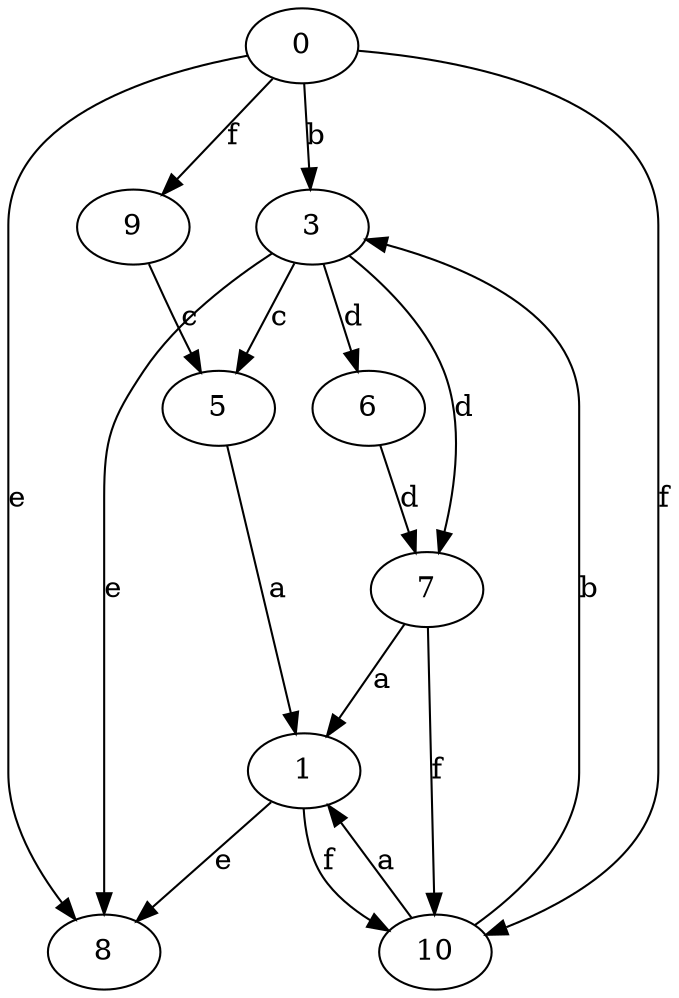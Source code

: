strict digraph  {
0;
1;
3;
5;
6;
7;
8;
9;
10;
0 -> 3  [label=b];
0 -> 8  [label=e];
0 -> 9  [label=f];
0 -> 10  [label=f];
1 -> 8  [label=e];
1 -> 10  [label=f];
3 -> 5  [label=c];
3 -> 6  [label=d];
3 -> 7  [label=d];
3 -> 8  [label=e];
5 -> 1  [label=a];
6 -> 7  [label=d];
7 -> 1  [label=a];
7 -> 10  [label=f];
9 -> 5  [label=c];
10 -> 1  [label=a];
10 -> 3  [label=b];
}
